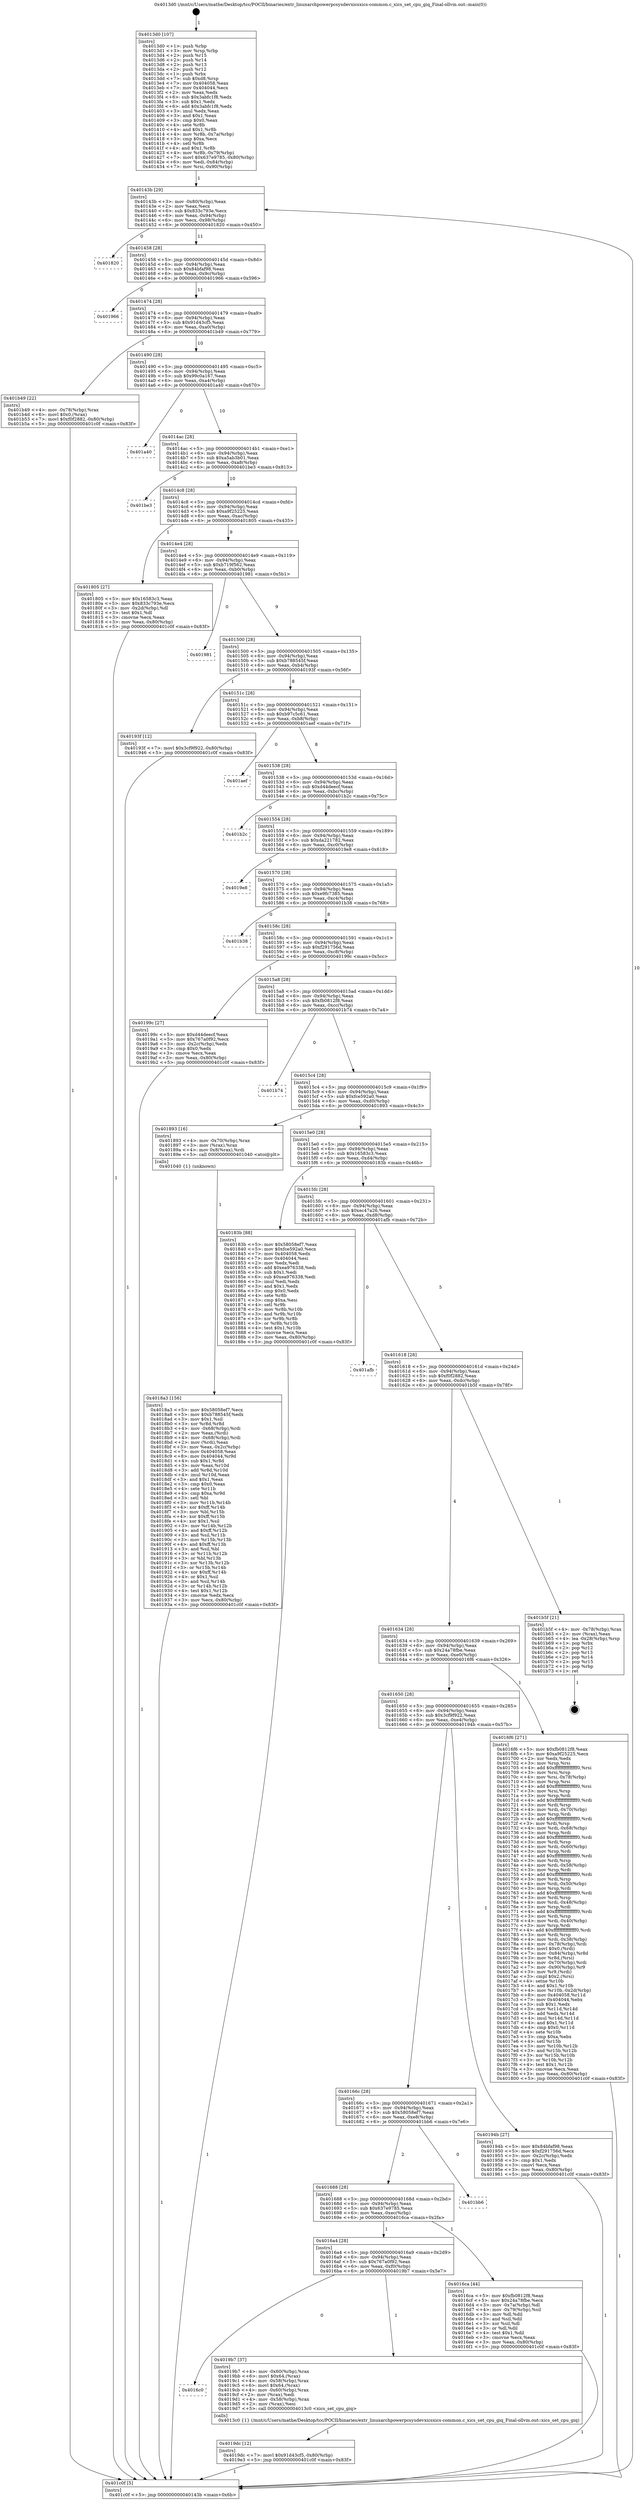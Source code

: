 digraph "0x4013d0" {
  label = "0x4013d0 (/mnt/c/Users/mathe/Desktop/tcc/POCII/binaries/extr_linuxarchpowerpcsysdevxicsxics-common.c_xics_set_cpu_giq_Final-ollvm.out::main(0))"
  labelloc = "t"
  node[shape=record]

  Entry [label="",width=0.3,height=0.3,shape=circle,fillcolor=black,style=filled]
  "0x40143b" [label="{
     0x40143b [29]\l
     | [instrs]\l
     &nbsp;&nbsp;0x40143b \<+3\>: mov -0x80(%rbp),%eax\l
     &nbsp;&nbsp;0x40143e \<+2\>: mov %eax,%ecx\l
     &nbsp;&nbsp;0x401440 \<+6\>: sub $0x833c793e,%ecx\l
     &nbsp;&nbsp;0x401446 \<+6\>: mov %eax,-0x94(%rbp)\l
     &nbsp;&nbsp;0x40144c \<+6\>: mov %ecx,-0x98(%rbp)\l
     &nbsp;&nbsp;0x401452 \<+6\>: je 0000000000401820 \<main+0x450\>\l
  }"]
  "0x401820" [label="{
     0x401820\l
  }", style=dashed]
  "0x401458" [label="{
     0x401458 [28]\l
     | [instrs]\l
     &nbsp;&nbsp;0x401458 \<+5\>: jmp 000000000040145d \<main+0x8d\>\l
     &nbsp;&nbsp;0x40145d \<+6\>: mov -0x94(%rbp),%eax\l
     &nbsp;&nbsp;0x401463 \<+5\>: sub $0x84bfaf98,%eax\l
     &nbsp;&nbsp;0x401468 \<+6\>: mov %eax,-0x9c(%rbp)\l
     &nbsp;&nbsp;0x40146e \<+6\>: je 0000000000401966 \<main+0x596\>\l
  }"]
  Exit [label="",width=0.3,height=0.3,shape=circle,fillcolor=black,style=filled,peripheries=2]
  "0x401966" [label="{
     0x401966\l
  }", style=dashed]
  "0x401474" [label="{
     0x401474 [28]\l
     | [instrs]\l
     &nbsp;&nbsp;0x401474 \<+5\>: jmp 0000000000401479 \<main+0xa9\>\l
     &nbsp;&nbsp;0x401479 \<+6\>: mov -0x94(%rbp),%eax\l
     &nbsp;&nbsp;0x40147f \<+5\>: sub $0x91d43cf5,%eax\l
     &nbsp;&nbsp;0x401484 \<+6\>: mov %eax,-0xa0(%rbp)\l
     &nbsp;&nbsp;0x40148a \<+6\>: je 0000000000401b49 \<main+0x779\>\l
  }"]
  "0x4019dc" [label="{
     0x4019dc [12]\l
     | [instrs]\l
     &nbsp;&nbsp;0x4019dc \<+7\>: movl $0x91d43cf5,-0x80(%rbp)\l
     &nbsp;&nbsp;0x4019e3 \<+5\>: jmp 0000000000401c0f \<main+0x83f\>\l
  }"]
  "0x401b49" [label="{
     0x401b49 [22]\l
     | [instrs]\l
     &nbsp;&nbsp;0x401b49 \<+4\>: mov -0x78(%rbp),%rax\l
     &nbsp;&nbsp;0x401b4d \<+6\>: movl $0x0,(%rax)\l
     &nbsp;&nbsp;0x401b53 \<+7\>: movl $0xf0f2882,-0x80(%rbp)\l
     &nbsp;&nbsp;0x401b5a \<+5\>: jmp 0000000000401c0f \<main+0x83f\>\l
  }"]
  "0x401490" [label="{
     0x401490 [28]\l
     | [instrs]\l
     &nbsp;&nbsp;0x401490 \<+5\>: jmp 0000000000401495 \<main+0xc5\>\l
     &nbsp;&nbsp;0x401495 \<+6\>: mov -0x94(%rbp),%eax\l
     &nbsp;&nbsp;0x40149b \<+5\>: sub $0x99c0a167,%eax\l
     &nbsp;&nbsp;0x4014a0 \<+6\>: mov %eax,-0xa4(%rbp)\l
     &nbsp;&nbsp;0x4014a6 \<+6\>: je 0000000000401a40 \<main+0x670\>\l
  }"]
  "0x4016c0" [label="{
     0x4016c0\l
  }", style=dashed]
  "0x401a40" [label="{
     0x401a40\l
  }", style=dashed]
  "0x4014ac" [label="{
     0x4014ac [28]\l
     | [instrs]\l
     &nbsp;&nbsp;0x4014ac \<+5\>: jmp 00000000004014b1 \<main+0xe1\>\l
     &nbsp;&nbsp;0x4014b1 \<+6\>: mov -0x94(%rbp),%eax\l
     &nbsp;&nbsp;0x4014b7 \<+5\>: sub $0xa5ab3b01,%eax\l
     &nbsp;&nbsp;0x4014bc \<+6\>: mov %eax,-0xa8(%rbp)\l
     &nbsp;&nbsp;0x4014c2 \<+6\>: je 0000000000401be3 \<main+0x813\>\l
  }"]
  "0x4019b7" [label="{
     0x4019b7 [37]\l
     | [instrs]\l
     &nbsp;&nbsp;0x4019b7 \<+4\>: mov -0x60(%rbp),%rax\l
     &nbsp;&nbsp;0x4019bb \<+6\>: movl $0x64,(%rax)\l
     &nbsp;&nbsp;0x4019c1 \<+4\>: mov -0x58(%rbp),%rax\l
     &nbsp;&nbsp;0x4019c5 \<+6\>: movl $0x64,(%rax)\l
     &nbsp;&nbsp;0x4019cb \<+4\>: mov -0x60(%rbp),%rax\l
     &nbsp;&nbsp;0x4019cf \<+2\>: mov (%rax),%edi\l
     &nbsp;&nbsp;0x4019d1 \<+4\>: mov -0x58(%rbp),%rax\l
     &nbsp;&nbsp;0x4019d5 \<+2\>: mov (%rax),%esi\l
     &nbsp;&nbsp;0x4019d7 \<+5\>: call 00000000004013c0 \<xics_set_cpu_giq\>\l
     | [calls]\l
     &nbsp;&nbsp;0x4013c0 \{1\} (/mnt/c/Users/mathe/Desktop/tcc/POCII/binaries/extr_linuxarchpowerpcsysdevxicsxics-common.c_xics_set_cpu_giq_Final-ollvm.out::xics_set_cpu_giq)\l
  }"]
  "0x401be3" [label="{
     0x401be3\l
  }", style=dashed]
  "0x4014c8" [label="{
     0x4014c8 [28]\l
     | [instrs]\l
     &nbsp;&nbsp;0x4014c8 \<+5\>: jmp 00000000004014cd \<main+0xfd\>\l
     &nbsp;&nbsp;0x4014cd \<+6\>: mov -0x94(%rbp),%eax\l
     &nbsp;&nbsp;0x4014d3 \<+5\>: sub $0xa9f25225,%eax\l
     &nbsp;&nbsp;0x4014d8 \<+6\>: mov %eax,-0xac(%rbp)\l
     &nbsp;&nbsp;0x4014de \<+6\>: je 0000000000401805 \<main+0x435\>\l
  }"]
  "0x4018a3" [label="{
     0x4018a3 [156]\l
     | [instrs]\l
     &nbsp;&nbsp;0x4018a3 \<+5\>: mov $0x58058ef7,%ecx\l
     &nbsp;&nbsp;0x4018a8 \<+5\>: mov $0xb788545f,%edx\l
     &nbsp;&nbsp;0x4018ad \<+3\>: mov $0x1,%sil\l
     &nbsp;&nbsp;0x4018b0 \<+3\>: xor %r8d,%r8d\l
     &nbsp;&nbsp;0x4018b3 \<+4\>: mov -0x68(%rbp),%rdi\l
     &nbsp;&nbsp;0x4018b7 \<+2\>: mov %eax,(%rdi)\l
     &nbsp;&nbsp;0x4018b9 \<+4\>: mov -0x68(%rbp),%rdi\l
     &nbsp;&nbsp;0x4018bd \<+2\>: mov (%rdi),%eax\l
     &nbsp;&nbsp;0x4018bf \<+3\>: mov %eax,-0x2c(%rbp)\l
     &nbsp;&nbsp;0x4018c2 \<+7\>: mov 0x404058,%eax\l
     &nbsp;&nbsp;0x4018c9 \<+8\>: mov 0x404044,%r9d\l
     &nbsp;&nbsp;0x4018d1 \<+4\>: sub $0x1,%r8d\l
     &nbsp;&nbsp;0x4018d5 \<+3\>: mov %eax,%r10d\l
     &nbsp;&nbsp;0x4018d8 \<+3\>: add %r8d,%r10d\l
     &nbsp;&nbsp;0x4018db \<+4\>: imul %r10d,%eax\l
     &nbsp;&nbsp;0x4018df \<+3\>: and $0x1,%eax\l
     &nbsp;&nbsp;0x4018e2 \<+3\>: cmp $0x0,%eax\l
     &nbsp;&nbsp;0x4018e5 \<+4\>: sete %r11b\l
     &nbsp;&nbsp;0x4018e9 \<+4\>: cmp $0xa,%r9d\l
     &nbsp;&nbsp;0x4018ed \<+3\>: setl %bl\l
     &nbsp;&nbsp;0x4018f0 \<+3\>: mov %r11b,%r14b\l
     &nbsp;&nbsp;0x4018f3 \<+4\>: xor $0xff,%r14b\l
     &nbsp;&nbsp;0x4018f7 \<+3\>: mov %bl,%r15b\l
     &nbsp;&nbsp;0x4018fa \<+4\>: xor $0xff,%r15b\l
     &nbsp;&nbsp;0x4018fe \<+4\>: xor $0x1,%sil\l
     &nbsp;&nbsp;0x401902 \<+3\>: mov %r14b,%r12b\l
     &nbsp;&nbsp;0x401905 \<+4\>: and $0xff,%r12b\l
     &nbsp;&nbsp;0x401909 \<+3\>: and %sil,%r11b\l
     &nbsp;&nbsp;0x40190c \<+3\>: mov %r15b,%r13b\l
     &nbsp;&nbsp;0x40190f \<+4\>: and $0xff,%r13b\l
     &nbsp;&nbsp;0x401913 \<+3\>: and %sil,%bl\l
     &nbsp;&nbsp;0x401916 \<+3\>: or %r11b,%r12b\l
     &nbsp;&nbsp;0x401919 \<+3\>: or %bl,%r13b\l
     &nbsp;&nbsp;0x40191c \<+3\>: xor %r13b,%r12b\l
     &nbsp;&nbsp;0x40191f \<+3\>: or %r15b,%r14b\l
     &nbsp;&nbsp;0x401922 \<+4\>: xor $0xff,%r14b\l
     &nbsp;&nbsp;0x401926 \<+4\>: or $0x1,%sil\l
     &nbsp;&nbsp;0x40192a \<+3\>: and %sil,%r14b\l
     &nbsp;&nbsp;0x40192d \<+3\>: or %r14b,%r12b\l
     &nbsp;&nbsp;0x401930 \<+4\>: test $0x1,%r12b\l
     &nbsp;&nbsp;0x401934 \<+3\>: cmovne %edx,%ecx\l
     &nbsp;&nbsp;0x401937 \<+3\>: mov %ecx,-0x80(%rbp)\l
     &nbsp;&nbsp;0x40193a \<+5\>: jmp 0000000000401c0f \<main+0x83f\>\l
  }"]
  "0x401805" [label="{
     0x401805 [27]\l
     | [instrs]\l
     &nbsp;&nbsp;0x401805 \<+5\>: mov $0x16583c3,%eax\l
     &nbsp;&nbsp;0x40180a \<+5\>: mov $0x833c793e,%ecx\l
     &nbsp;&nbsp;0x40180f \<+3\>: mov -0x2d(%rbp),%dl\l
     &nbsp;&nbsp;0x401812 \<+3\>: test $0x1,%dl\l
     &nbsp;&nbsp;0x401815 \<+3\>: cmovne %ecx,%eax\l
     &nbsp;&nbsp;0x401818 \<+3\>: mov %eax,-0x80(%rbp)\l
     &nbsp;&nbsp;0x40181b \<+5\>: jmp 0000000000401c0f \<main+0x83f\>\l
  }"]
  "0x4014e4" [label="{
     0x4014e4 [28]\l
     | [instrs]\l
     &nbsp;&nbsp;0x4014e4 \<+5\>: jmp 00000000004014e9 \<main+0x119\>\l
     &nbsp;&nbsp;0x4014e9 \<+6\>: mov -0x94(%rbp),%eax\l
     &nbsp;&nbsp;0x4014ef \<+5\>: sub $0xb719f562,%eax\l
     &nbsp;&nbsp;0x4014f4 \<+6\>: mov %eax,-0xb0(%rbp)\l
     &nbsp;&nbsp;0x4014fa \<+6\>: je 0000000000401981 \<main+0x5b1\>\l
  }"]
  "0x4013d0" [label="{
     0x4013d0 [107]\l
     | [instrs]\l
     &nbsp;&nbsp;0x4013d0 \<+1\>: push %rbp\l
     &nbsp;&nbsp;0x4013d1 \<+3\>: mov %rsp,%rbp\l
     &nbsp;&nbsp;0x4013d4 \<+2\>: push %r15\l
     &nbsp;&nbsp;0x4013d6 \<+2\>: push %r14\l
     &nbsp;&nbsp;0x4013d8 \<+2\>: push %r13\l
     &nbsp;&nbsp;0x4013da \<+2\>: push %r12\l
     &nbsp;&nbsp;0x4013dc \<+1\>: push %rbx\l
     &nbsp;&nbsp;0x4013dd \<+7\>: sub $0xd8,%rsp\l
     &nbsp;&nbsp;0x4013e4 \<+7\>: mov 0x404058,%eax\l
     &nbsp;&nbsp;0x4013eb \<+7\>: mov 0x404044,%ecx\l
     &nbsp;&nbsp;0x4013f2 \<+2\>: mov %eax,%edx\l
     &nbsp;&nbsp;0x4013f4 \<+6\>: sub $0x3abfc1f8,%edx\l
     &nbsp;&nbsp;0x4013fa \<+3\>: sub $0x1,%edx\l
     &nbsp;&nbsp;0x4013fd \<+6\>: add $0x3abfc1f8,%edx\l
     &nbsp;&nbsp;0x401403 \<+3\>: imul %edx,%eax\l
     &nbsp;&nbsp;0x401406 \<+3\>: and $0x1,%eax\l
     &nbsp;&nbsp;0x401409 \<+3\>: cmp $0x0,%eax\l
     &nbsp;&nbsp;0x40140c \<+4\>: sete %r8b\l
     &nbsp;&nbsp;0x401410 \<+4\>: and $0x1,%r8b\l
     &nbsp;&nbsp;0x401414 \<+4\>: mov %r8b,-0x7a(%rbp)\l
     &nbsp;&nbsp;0x401418 \<+3\>: cmp $0xa,%ecx\l
     &nbsp;&nbsp;0x40141b \<+4\>: setl %r8b\l
     &nbsp;&nbsp;0x40141f \<+4\>: and $0x1,%r8b\l
     &nbsp;&nbsp;0x401423 \<+4\>: mov %r8b,-0x79(%rbp)\l
     &nbsp;&nbsp;0x401427 \<+7\>: movl $0x637e9785,-0x80(%rbp)\l
     &nbsp;&nbsp;0x40142e \<+6\>: mov %edi,-0x84(%rbp)\l
     &nbsp;&nbsp;0x401434 \<+7\>: mov %rsi,-0x90(%rbp)\l
  }"]
  "0x401981" [label="{
     0x401981\l
  }", style=dashed]
  "0x401500" [label="{
     0x401500 [28]\l
     | [instrs]\l
     &nbsp;&nbsp;0x401500 \<+5\>: jmp 0000000000401505 \<main+0x135\>\l
     &nbsp;&nbsp;0x401505 \<+6\>: mov -0x94(%rbp),%eax\l
     &nbsp;&nbsp;0x40150b \<+5\>: sub $0xb788545f,%eax\l
     &nbsp;&nbsp;0x401510 \<+6\>: mov %eax,-0xb4(%rbp)\l
     &nbsp;&nbsp;0x401516 \<+6\>: je 000000000040193f \<main+0x56f\>\l
  }"]
  "0x401c0f" [label="{
     0x401c0f [5]\l
     | [instrs]\l
     &nbsp;&nbsp;0x401c0f \<+5\>: jmp 000000000040143b \<main+0x6b\>\l
  }"]
  "0x40193f" [label="{
     0x40193f [12]\l
     | [instrs]\l
     &nbsp;&nbsp;0x40193f \<+7\>: movl $0x3cf9f922,-0x80(%rbp)\l
     &nbsp;&nbsp;0x401946 \<+5\>: jmp 0000000000401c0f \<main+0x83f\>\l
  }"]
  "0x40151c" [label="{
     0x40151c [28]\l
     | [instrs]\l
     &nbsp;&nbsp;0x40151c \<+5\>: jmp 0000000000401521 \<main+0x151\>\l
     &nbsp;&nbsp;0x401521 \<+6\>: mov -0x94(%rbp),%eax\l
     &nbsp;&nbsp;0x401527 \<+5\>: sub $0xb97c5c61,%eax\l
     &nbsp;&nbsp;0x40152c \<+6\>: mov %eax,-0xb8(%rbp)\l
     &nbsp;&nbsp;0x401532 \<+6\>: je 0000000000401aef \<main+0x71f\>\l
  }"]
  "0x4016a4" [label="{
     0x4016a4 [28]\l
     | [instrs]\l
     &nbsp;&nbsp;0x4016a4 \<+5\>: jmp 00000000004016a9 \<main+0x2d9\>\l
     &nbsp;&nbsp;0x4016a9 \<+6\>: mov -0x94(%rbp),%eax\l
     &nbsp;&nbsp;0x4016af \<+5\>: sub $0x767a0f92,%eax\l
     &nbsp;&nbsp;0x4016b4 \<+6\>: mov %eax,-0xf0(%rbp)\l
     &nbsp;&nbsp;0x4016ba \<+6\>: je 00000000004019b7 \<main+0x5e7\>\l
  }"]
  "0x401aef" [label="{
     0x401aef\l
  }", style=dashed]
  "0x401538" [label="{
     0x401538 [28]\l
     | [instrs]\l
     &nbsp;&nbsp;0x401538 \<+5\>: jmp 000000000040153d \<main+0x16d\>\l
     &nbsp;&nbsp;0x40153d \<+6\>: mov -0x94(%rbp),%eax\l
     &nbsp;&nbsp;0x401543 \<+5\>: sub $0xd44deecf,%eax\l
     &nbsp;&nbsp;0x401548 \<+6\>: mov %eax,-0xbc(%rbp)\l
     &nbsp;&nbsp;0x40154e \<+6\>: je 0000000000401b2c \<main+0x75c\>\l
  }"]
  "0x4016ca" [label="{
     0x4016ca [44]\l
     | [instrs]\l
     &nbsp;&nbsp;0x4016ca \<+5\>: mov $0xfb0812f8,%eax\l
     &nbsp;&nbsp;0x4016cf \<+5\>: mov $0x24a78fbe,%ecx\l
     &nbsp;&nbsp;0x4016d4 \<+3\>: mov -0x7a(%rbp),%dl\l
     &nbsp;&nbsp;0x4016d7 \<+4\>: mov -0x79(%rbp),%sil\l
     &nbsp;&nbsp;0x4016db \<+3\>: mov %dl,%dil\l
     &nbsp;&nbsp;0x4016de \<+3\>: and %sil,%dil\l
     &nbsp;&nbsp;0x4016e1 \<+3\>: xor %sil,%dl\l
     &nbsp;&nbsp;0x4016e4 \<+3\>: or %dl,%dil\l
     &nbsp;&nbsp;0x4016e7 \<+4\>: test $0x1,%dil\l
     &nbsp;&nbsp;0x4016eb \<+3\>: cmovne %ecx,%eax\l
     &nbsp;&nbsp;0x4016ee \<+3\>: mov %eax,-0x80(%rbp)\l
     &nbsp;&nbsp;0x4016f1 \<+5\>: jmp 0000000000401c0f \<main+0x83f\>\l
  }"]
  "0x401b2c" [label="{
     0x401b2c\l
  }", style=dashed]
  "0x401554" [label="{
     0x401554 [28]\l
     | [instrs]\l
     &nbsp;&nbsp;0x401554 \<+5\>: jmp 0000000000401559 \<main+0x189\>\l
     &nbsp;&nbsp;0x401559 \<+6\>: mov -0x94(%rbp),%eax\l
     &nbsp;&nbsp;0x40155f \<+5\>: sub $0xda221782,%eax\l
     &nbsp;&nbsp;0x401564 \<+6\>: mov %eax,-0xc0(%rbp)\l
     &nbsp;&nbsp;0x40156a \<+6\>: je 00000000004019e8 \<main+0x618\>\l
  }"]
  "0x401688" [label="{
     0x401688 [28]\l
     | [instrs]\l
     &nbsp;&nbsp;0x401688 \<+5\>: jmp 000000000040168d \<main+0x2bd\>\l
     &nbsp;&nbsp;0x40168d \<+6\>: mov -0x94(%rbp),%eax\l
     &nbsp;&nbsp;0x401693 \<+5\>: sub $0x637e9785,%eax\l
     &nbsp;&nbsp;0x401698 \<+6\>: mov %eax,-0xec(%rbp)\l
     &nbsp;&nbsp;0x40169e \<+6\>: je 00000000004016ca \<main+0x2fa\>\l
  }"]
  "0x4019e8" [label="{
     0x4019e8\l
  }", style=dashed]
  "0x401570" [label="{
     0x401570 [28]\l
     | [instrs]\l
     &nbsp;&nbsp;0x401570 \<+5\>: jmp 0000000000401575 \<main+0x1a5\>\l
     &nbsp;&nbsp;0x401575 \<+6\>: mov -0x94(%rbp),%eax\l
     &nbsp;&nbsp;0x40157b \<+5\>: sub $0xe9fc7385,%eax\l
     &nbsp;&nbsp;0x401580 \<+6\>: mov %eax,-0xc4(%rbp)\l
     &nbsp;&nbsp;0x401586 \<+6\>: je 0000000000401b38 \<main+0x768\>\l
  }"]
  "0x401bb6" [label="{
     0x401bb6\l
  }", style=dashed]
  "0x401b38" [label="{
     0x401b38\l
  }", style=dashed]
  "0x40158c" [label="{
     0x40158c [28]\l
     | [instrs]\l
     &nbsp;&nbsp;0x40158c \<+5\>: jmp 0000000000401591 \<main+0x1c1\>\l
     &nbsp;&nbsp;0x401591 \<+6\>: mov -0x94(%rbp),%eax\l
     &nbsp;&nbsp;0x401597 \<+5\>: sub $0xf291756d,%eax\l
     &nbsp;&nbsp;0x40159c \<+6\>: mov %eax,-0xc8(%rbp)\l
     &nbsp;&nbsp;0x4015a2 \<+6\>: je 000000000040199c \<main+0x5cc\>\l
  }"]
  "0x40166c" [label="{
     0x40166c [28]\l
     | [instrs]\l
     &nbsp;&nbsp;0x40166c \<+5\>: jmp 0000000000401671 \<main+0x2a1\>\l
     &nbsp;&nbsp;0x401671 \<+6\>: mov -0x94(%rbp),%eax\l
     &nbsp;&nbsp;0x401677 \<+5\>: sub $0x58058ef7,%eax\l
     &nbsp;&nbsp;0x40167c \<+6\>: mov %eax,-0xe8(%rbp)\l
     &nbsp;&nbsp;0x401682 \<+6\>: je 0000000000401bb6 \<main+0x7e6\>\l
  }"]
  "0x40199c" [label="{
     0x40199c [27]\l
     | [instrs]\l
     &nbsp;&nbsp;0x40199c \<+5\>: mov $0xd44deecf,%eax\l
     &nbsp;&nbsp;0x4019a1 \<+5\>: mov $0x767a0f92,%ecx\l
     &nbsp;&nbsp;0x4019a6 \<+3\>: mov -0x2c(%rbp),%edx\l
     &nbsp;&nbsp;0x4019a9 \<+3\>: cmp $0x0,%edx\l
     &nbsp;&nbsp;0x4019ac \<+3\>: cmove %ecx,%eax\l
     &nbsp;&nbsp;0x4019af \<+3\>: mov %eax,-0x80(%rbp)\l
     &nbsp;&nbsp;0x4019b2 \<+5\>: jmp 0000000000401c0f \<main+0x83f\>\l
  }"]
  "0x4015a8" [label="{
     0x4015a8 [28]\l
     | [instrs]\l
     &nbsp;&nbsp;0x4015a8 \<+5\>: jmp 00000000004015ad \<main+0x1dd\>\l
     &nbsp;&nbsp;0x4015ad \<+6\>: mov -0x94(%rbp),%eax\l
     &nbsp;&nbsp;0x4015b3 \<+5\>: sub $0xfb0812f8,%eax\l
     &nbsp;&nbsp;0x4015b8 \<+6\>: mov %eax,-0xcc(%rbp)\l
     &nbsp;&nbsp;0x4015be \<+6\>: je 0000000000401b74 \<main+0x7a4\>\l
  }"]
  "0x40194b" [label="{
     0x40194b [27]\l
     | [instrs]\l
     &nbsp;&nbsp;0x40194b \<+5\>: mov $0x84bfaf98,%eax\l
     &nbsp;&nbsp;0x401950 \<+5\>: mov $0xf291756d,%ecx\l
     &nbsp;&nbsp;0x401955 \<+3\>: mov -0x2c(%rbp),%edx\l
     &nbsp;&nbsp;0x401958 \<+3\>: cmp $0x1,%edx\l
     &nbsp;&nbsp;0x40195b \<+3\>: cmovl %ecx,%eax\l
     &nbsp;&nbsp;0x40195e \<+3\>: mov %eax,-0x80(%rbp)\l
     &nbsp;&nbsp;0x401961 \<+5\>: jmp 0000000000401c0f \<main+0x83f\>\l
  }"]
  "0x401b74" [label="{
     0x401b74\l
  }", style=dashed]
  "0x4015c4" [label="{
     0x4015c4 [28]\l
     | [instrs]\l
     &nbsp;&nbsp;0x4015c4 \<+5\>: jmp 00000000004015c9 \<main+0x1f9\>\l
     &nbsp;&nbsp;0x4015c9 \<+6\>: mov -0x94(%rbp),%eax\l
     &nbsp;&nbsp;0x4015cf \<+5\>: sub $0xfce592a0,%eax\l
     &nbsp;&nbsp;0x4015d4 \<+6\>: mov %eax,-0xd0(%rbp)\l
     &nbsp;&nbsp;0x4015da \<+6\>: je 0000000000401893 \<main+0x4c3\>\l
  }"]
  "0x401650" [label="{
     0x401650 [28]\l
     | [instrs]\l
     &nbsp;&nbsp;0x401650 \<+5\>: jmp 0000000000401655 \<main+0x285\>\l
     &nbsp;&nbsp;0x401655 \<+6\>: mov -0x94(%rbp),%eax\l
     &nbsp;&nbsp;0x40165b \<+5\>: sub $0x3cf9f922,%eax\l
     &nbsp;&nbsp;0x401660 \<+6\>: mov %eax,-0xe4(%rbp)\l
     &nbsp;&nbsp;0x401666 \<+6\>: je 000000000040194b \<main+0x57b\>\l
  }"]
  "0x401893" [label="{
     0x401893 [16]\l
     | [instrs]\l
     &nbsp;&nbsp;0x401893 \<+4\>: mov -0x70(%rbp),%rax\l
     &nbsp;&nbsp;0x401897 \<+3\>: mov (%rax),%rax\l
     &nbsp;&nbsp;0x40189a \<+4\>: mov 0x8(%rax),%rdi\l
     &nbsp;&nbsp;0x40189e \<+5\>: call 0000000000401040 \<atoi@plt\>\l
     | [calls]\l
     &nbsp;&nbsp;0x401040 \{1\} (unknown)\l
  }"]
  "0x4015e0" [label="{
     0x4015e0 [28]\l
     | [instrs]\l
     &nbsp;&nbsp;0x4015e0 \<+5\>: jmp 00000000004015e5 \<main+0x215\>\l
     &nbsp;&nbsp;0x4015e5 \<+6\>: mov -0x94(%rbp),%eax\l
     &nbsp;&nbsp;0x4015eb \<+5\>: sub $0x16583c3,%eax\l
     &nbsp;&nbsp;0x4015f0 \<+6\>: mov %eax,-0xd4(%rbp)\l
     &nbsp;&nbsp;0x4015f6 \<+6\>: je 000000000040183b \<main+0x46b\>\l
  }"]
  "0x4016f6" [label="{
     0x4016f6 [271]\l
     | [instrs]\l
     &nbsp;&nbsp;0x4016f6 \<+5\>: mov $0xfb0812f8,%eax\l
     &nbsp;&nbsp;0x4016fb \<+5\>: mov $0xa9f25225,%ecx\l
     &nbsp;&nbsp;0x401700 \<+2\>: xor %edx,%edx\l
     &nbsp;&nbsp;0x401702 \<+3\>: mov %rsp,%rsi\l
     &nbsp;&nbsp;0x401705 \<+4\>: add $0xfffffffffffffff0,%rsi\l
     &nbsp;&nbsp;0x401709 \<+3\>: mov %rsi,%rsp\l
     &nbsp;&nbsp;0x40170c \<+4\>: mov %rsi,-0x78(%rbp)\l
     &nbsp;&nbsp;0x401710 \<+3\>: mov %rsp,%rsi\l
     &nbsp;&nbsp;0x401713 \<+4\>: add $0xfffffffffffffff0,%rsi\l
     &nbsp;&nbsp;0x401717 \<+3\>: mov %rsi,%rsp\l
     &nbsp;&nbsp;0x40171a \<+3\>: mov %rsp,%rdi\l
     &nbsp;&nbsp;0x40171d \<+4\>: add $0xfffffffffffffff0,%rdi\l
     &nbsp;&nbsp;0x401721 \<+3\>: mov %rdi,%rsp\l
     &nbsp;&nbsp;0x401724 \<+4\>: mov %rdi,-0x70(%rbp)\l
     &nbsp;&nbsp;0x401728 \<+3\>: mov %rsp,%rdi\l
     &nbsp;&nbsp;0x40172b \<+4\>: add $0xfffffffffffffff0,%rdi\l
     &nbsp;&nbsp;0x40172f \<+3\>: mov %rdi,%rsp\l
     &nbsp;&nbsp;0x401732 \<+4\>: mov %rdi,-0x68(%rbp)\l
     &nbsp;&nbsp;0x401736 \<+3\>: mov %rsp,%rdi\l
     &nbsp;&nbsp;0x401739 \<+4\>: add $0xfffffffffffffff0,%rdi\l
     &nbsp;&nbsp;0x40173d \<+3\>: mov %rdi,%rsp\l
     &nbsp;&nbsp;0x401740 \<+4\>: mov %rdi,-0x60(%rbp)\l
     &nbsp;&nbsp;0x401744 \<+3\>: mov %rsp,%rdi\l
     &nbsp;&nbsp;0x401747 \<+4\>: add $0xfffffffffffffff0,%rdi\l
     &nbsp;&nbsp;0x40174b \<+3\>: mov %rdi,%rsp\l
     &nbsp;&nbsp;0x40174e \<+4\>: mov %rdi,-0x58(%rbp)\l
     &nbsp;&nbsp;0x401752 \<+3\>: mov %rsp,%rdi\l
     &nbsp;&nbsp;0x401755 \<+4\>: add $0xfffffffffffffff0,%rdi\l
     &nbsp;&nbsp;0x401759 \<+3\>: mov %rdi,%rsp\l
     &nbsp;&nbsp;0x40175c \<+4\>: mov %rdi,-0x50(%rbp)\l
     &nbsp;&nbsp;0x401760 \<+3\>: mov %rsp,%rdi\l
     &nbsp;&nbsp;0x401763 \<+4\>: add $0xfffffffffffffff0,%rdi\l
     &nbsp;&nbsp;0x401767 \<+3\>: mov %rdi,%rsp\l
     &nbsp;&nbsp;0x40176a \<+4\>: mov %rdi,-0x48(%rbp)\l
     &nbsp;&nbsp;0x40176e \<+3\>: mov %rsp,%rdi\l
     &nbsp;&nbsp;0x401771 \<+4\>: add $0xfffffffffffffff0,%rdi\l
     &nbsp;&nbsp;0x401775 \<+3\>: mov %rdi,%rsp\l
     &nbsp;&nbsp;0x401778 \<+4\>: mov %rdi,-0x40(%rbp)\l
     &nbsp;&nbsp;0x40177c \<+3\>: mov %rsp,%rdi\l
     &nbsp;&nbsp;0x40177f \<+4\>: add $0xfffffffffffffff0,%rdi\l
     &nbsp;&nbsp;0x401783 \<+3\>: mov %rdi,%rsp\l
     &nbsp;&nbsp;0x401786 \<+4\>: mov %rdi,-0x38(%rbp)\l
     &nbsp;&nbsp;0x40178a \<+4\>: mov -0x78(%rbp),%rdi\l
     &nbsp;&nbsp;0x40178e \<+6\>: movl $0x0,(%rdi)\l
     &nbsp;&nbsp;0x401794 \<+7\>: mov -0x84(%rbp),%r8d\l
     &nbsp;&nbsp;0x40179b \<+3\>: mov %r8d,(%rsi)\l
     &nbsp;&nbsp;0x40179e \<+4\>: mov -0x70(%rbp),%rdi\l
     &nbsp;&nbsp;0x4017a2 \<+7\>: mov -0x90(%rbp),%r9\l
     &nbsp;&nbsp;0x4017a9 \<+3\>: mov %r9,(%rdi)\l
     &nbsp;&nbsp;0x4017ac \<+3\>: cmpl $0x2,(%rsi)\l
     &nbsp;&nbsp;0x4017af \<+4\>: setne %r10b\l
     &nbsp;&nbsp;0x4017b3 \<+4\>: and $0x1,%r10b\l
     &nbsp;&nbsp;0x4017b7 \<+4\>: mov %r10b,-0x2d(%rbp)\l
     &nbsp;&nbsp;0x4017bb \<+8\>: mov 0x404058,%r11d\l
     &nbsp;&nbsp;0x4017c3 \<+7\>: mov 0x404044,%ebx\l
     &nbsp;&nbsp;0x4017ca \<+3\>: sub $0x1,%edx\l
     &nbsp;&nbsp;0x4017cd \<+3\>: mov %r11d,%r14d\l
     &nbsp;&nbsp;0x4017d0 \<+3\>: add %edx,%r14d\l
     &nbsp;&nbsp;0x4017d3 \<+4\>: imul %r14d,%r11d\l
     &nbsp;&nbsp;0x4017d7 \<+4\>: and $0x1,%r11d\l
     &nbsp;&nbsp;0x4017db \<+4\>: cmp $0x0,%r11d\l
     &nbsp;&nbsp;0x4017df \<+4\>: sete %r10b\l
     &nbsp;&nbsp;0x4017e3 \<+3\>: cmp $0xa,%ebx\l
     &nbsp;&nbsp;0x4017e6 \<+4\>: setl %r15b\l
     &nbsp;&nbsp;0x4017ea \<+3\>: mov %r10b,%r12b\l
     &nbsp;&nbsp;0x4017ed \<+3\>: and %r15b,%r12b\l
     &nbsp;&nbsp;0x4017f0 \<+3\>: xor %r15b,%r10b\l
     &nbsp;&nbsp;0x4017f3 \<+3\>: or %r10b,%r12b\l
     &nbsp;&nbsp;0x4017f6 \<+4\>: test $0x1,%r12b\l
     &nbsp;&nbsp;0x4017fa \<+3\>: cmovne %ecx,%eax\l
     &nbsp;&nbsp;0x4017fd \<+3\>: mov %eax,-0x80(%rbp)\l
     &nbsp;&nbsp;0x401800 \<+5\>: jmp 0000000000401c0f \<main+0x83f\>\l
  }"]
  "0x40183b" [label="{
     0x40183b [88]\l
     | [instrs]\l
     &nbsp;&nbsp;0x40183b \<+5\>: mov $0x58058ef7,%eax\l
     &nbsp;&nbsp;0x401840 \<+5\>: mov $0xfce592a0,%ecx\l
     &nbsp;&nbsp;0x401845 \<+7\>: mov 0x404058,%edx\l
     &nbsp;&nbsp;0x40184c \<+7\>: mov 0x404044,%esi\l
     &nbsp;&nbsp;0x401853 \<+2\>: mov %edx,%edi\l
     &nbsp;&nbsp;0x401855 \<+6\>: add $0xea976338,%edi\l
     &nbsp;&nbsp;0x40185b \<+3\>: sub $0x1,%edi\l
     &nbsp;&nbsp;0x40185e \<+6\>: sub $0xea976338,%edi\l
     &nbsp;&nbsp;0x401864 \<+3\>: imul %edi,%edx\l
     &nbsp;&nbsp;0x401867 \<+3\>: and $0x1,%edx\l
     &nbsp;&nbsp;0x40186a \<+3\>: cmp $0x0,%edx\l
     &nbsp;&nbsp;0x40186d \<+4\>: sete %r8b\l
     &nbsp;&nbsp;0x401871 \<+3\>: cmp $0xa,%esi\l
     &nbsp;&nbsp;0x401874 \<+4\>: setl %r9b\l
     &nbsp;&nbsp;0x401878 \<+3\>: mov %r8b,%r10b\l
     &nbsp;&nbsp;0x40187b \<+3\>: and %r9b,%r10b\l
     &nbsp;&nbsp;0x40187e \<+3\>: xor %r9b,%r8b\l
     &nbsp;&nbsp;0x401881 \<+3\>: or %r8b,%r10b\l
     &nbsp;&nbsp;0x401884 \<+4\>: test $0x1,%r10b\l
     &nbsp;&nbsp;0x401888 \<+3\>: cmovne %ecx,%eax\l
     &nbsp;&nbsp;0x40188b \<+3\>: mov %eax,-0x80(%rbp)\l
     &nbsp;&nbsp;0x40188e \<+5\>: jmp 0000000000401c0f \<main+0x83f\>\l
  }"]
  "0x4015fc" [label="{
     0x4015fc [28]\l
     | [instrs]\l
     &nbsp;&nbsp;0x4015fc \<+5\>: jmp 0000000000401601 \<main+0x231\>\l
     &nbsp;&nbsp;0x401601 \<+6\>: mov -0x94(%rbp),%eax\l
     &nbsp;&nbsp;0x401607 \<+5\>: sub $0xec47a26,%eax\l
     &nbsp;&nbsp;0x40160c \<+6\>: mov %eax,-0xd8(%rbp)\l
     &nbsp;&nbsp;0x401612 \<+6\>: je 0000000000401afb \<main+0x72b\>\l
  }"]
  "0x401634" [label="{
     0x401634 [28]\l
     | [instrs]\l
     &nbsp;&nbsp;0x401634 \<+5\>: jmp 0000000000401639 \<main+0x269\>\l
     &nbsp;&nbsp;0x401639 \<+6\>: mov -0x94(%rbp),%eax\l
     &nbsp;&nbsp;0x40163f \<+5\>: sub $0x24a78fbe,%eax\l
     &nbsp;&nbsp;0x401644 \<+6\>: mov %eax,-0xe0(%rbp)\l
     &nbsp;&nbsp;0x40164a \<+6\>: je 00000000004016f6 \<main+0x326\>\l
  }"]
  "0x401afb" [label="{
     0x401afb\l
  }", style=dashed]
  "0x401618" [label="{
     0x401618 [28]\l
     | [instrs]\l
     &nbsp;&nbsp;0x401618 \<+5\>: jmp 000000000040161d \<main+0x24d\>\l
     &nbsp;&nbsp;0x40161d \<+6\>: mov -0x94(%rbp),%eax\l
     &nbsp;&nbsp;0x401623 \<+5\>: sub $0xf0f2882,%eax\l
     &nbsp;&nbsp;0x401628 \<+6\>: mov %eax,-0xdc(%rbp)\l
     &nbsp;&nbsp;0x40162e \<+6\>: je 0000000000401b5f \<main+0x78f\>\l
  }"]
  "0x401b5f" [label="{
     0x401b5f [21]\l
     | [instrs]\l
     &nbsp;&nbsp;0x401b5f \<+4\>: mov -0x78(%rbp),%rax\l
     &nbsp;&nbsp;0x401b63 \<+2\>: mov (%rax),%eax\l
     &nbsp;&nbsp;0x401b65 \<+4\>: lea -0x28(%rbp),%rsp\l
     &nbsp;&nbsp;0x401b69 \<+1\>: pop %rbx\l
     &nbsp;&nbsp;0x401b6a \<+2\>: pop %r12\l
     &nbsp;&nbsp;0x401b6c \<+2\>: pop %r13\l
     &nbsp;&nbsp;0x401b6e \<+2\>: pop %r14\l
     &nbsp;&nbsp;0x401b70 \<+2\>: pop %r15\l
     &nbsp;&nbsp;0x401b72 \<+1\>: pop %rbp\l
     &nbsp;&nbsp;0x401b73 \<+1\>: ret\l
  }"]
  Entry -> "0x4013d0" [label=" 1"]
  "0x40143b" -> "0x401820" [label=" 0"]
  "0x40143b" -> "0x401458" [label=" 11"]
  "0x401b5f" -> Exit [label=" 1"]
  "0x401458" -> "0x401966" [label=" 0"]
  "0x401458" -> "0x401474" [label=" 11"]
  "0x401b49" -> "0x401c0f" [label=" 1"]
  "0x401474" -> "0x401b49" [label=" 1"]
  "0x401474" -> "0x401490" [label=" 10"]
  "0x4019dc" -> "0x401c0f" [label=" 1"]
  "0x401490" -> "0x401a40" [label=" 0"]
  "0x401490" -> "0x4014ac" [label=" 10"]
  "0x4019b7" -> "0x4019dc" [label=" 1"]
  "0x4014ac" -> "0x401be3" [label=" 0"]
  "0x4014ac" -> "0x4014c8" [label=" 10"]
  "0x4016a4" -> "0x4016c0" [label=" 0"]
  "0x4014c8" -> "0x401805" [label=" 1"]
  "0x4014c8" -> "0x4014e4" [label=" 9"]
  "0x4016a4" -> "0x4019b7" [label=" 1"]
  "0x4014e4" -> "0x401981" [label=" 0"]
  "0x4014e4" -> "0x401500" [label=" 9"]
  "0x40194b" -> "0x401c0f" [label=" 1"]
  "0x401500" -> "0x40193f" [label=" 1"]
  "0x401500" -> "0x40151c" [label=" 8"]
  "0x40193f" -> "0x401c0f" [label=" 1"]
  "0x40151c" -> "0x401aef" [label=" 0"]
  "0x40151c" -> "0x401538" [label=" 8"]
  "0x4018a3" -> "0x401c0f" [label=" 1"]
  "0x401538" -> "0x401b2c" [label=" 0"]
  "0x401538" -> "0x401554" [label=" 8"]
  "0x401893" -> "0x4018a3" [label=" 1"]
  "0x401554" -> "0x4019e8" [label=" 0"]
  "0x401554" -> "0x401570" [label=" 8"]
  "0x401805" -> "0x401c0f" [label=" 1"]
  "0x401570" -> "0x401b38" [label=" 0"]
  "0x401570" -> "0x40158c" [label=" 8"]
  "0x4016f6" -> "0x401c0f" [label=" 1"]
  "0x40158c" -> "0x40199c" [label=" 1"]
  "0x40158c" -> "0x4015a8" [label=" 7"]
  "0x401c0f" -> "0x40143b" [label=" 10"]
  "0x4015a8" -> "0x401b74" [label=" 0"]
  "0x4015a8" -> "0x4015c4" [label=" 7"]
  "0x4013d0" -> "0x40143b" [label=" 1"]
  "0x4015c4" -> "0x401893" [label=" 1"]
  "0x4015c4" -> "0x4015e0" [label=" 6"]
  "0x401688" -> "0x4016a4" [label=" 1"]
  "0x4015e0" -> "0x40183b" [label=" 1"]
  "0x4015e0" -> "0x4015fc" [label=" 5"]
  "0x401688" -> "0x4016ca" [label=" 1"]
  "0x4015fc" -> "0x401afb" [label=" 0"]
  "0x4015fc" -> "0x401618" [label=" 5"]
  "0x40166c" -> "0x401688" [label=" 2"]
  "0x401618" -> "0x401b5f" [label=" 1"]
  "0x401618" -> "0x401634" [label=" 4"]
  "0x40183b" -> "0x401c0f" [label=" 1"]
  "0x401634" -> "0x4016f6" [label=" 1"]
  "0x401634" -> "0x401650" [label=" 3"]
  "0x4016ca" -> "0x401c0f" [label=" 1"]
  "0x401650" -> "0x40194b" [label=" 1"]
  "0x401650" -> "0x40166c" [label=" 2"]
  "0x40199c" -> "0x401c0f" [label=" 1"]
  "0x40166c" -> "0x401bb6" [label=" 0"]
}
